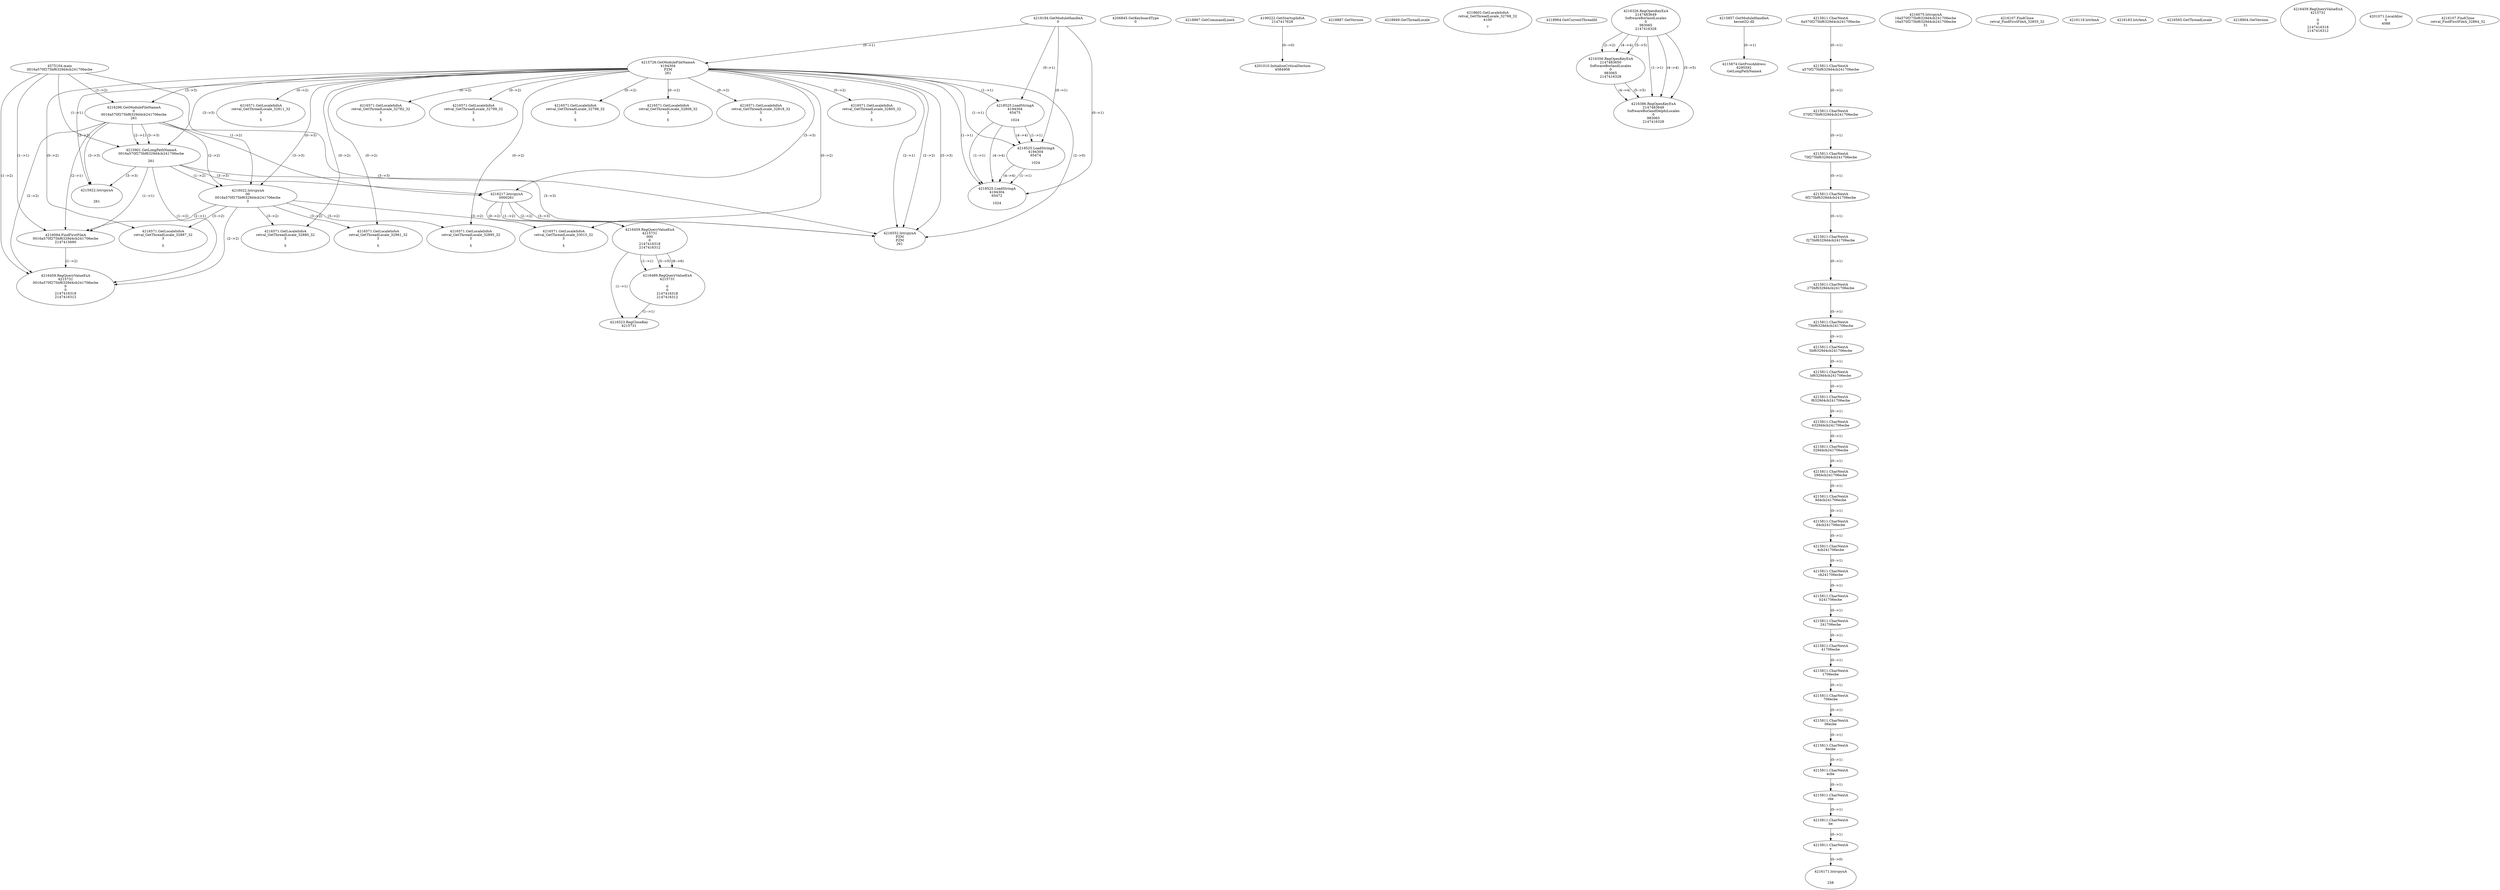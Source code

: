 // Global SCDG with merge call
digraph {
	0 [label="4575104.main
0016a570f275bf6329d4cb241706ecbe"]
	1 [label="4219184.GetModuleHandleA
0"]
	2 [label="4206845.GetKeyboardType
0"]
	3 [label="4218867.GetCommandLineA
"]
	4 [label="4199222.GetStartupInfoA
2147417628"]
	5 [label="4218887.GetVersion
"]
	6 [label="4218949.GetThreadLocale
"]
	7 [label="4218602.GetLocaleInfoA
retval_GetThreadLocale_32768_32
4100

7"]
	8 [label="4218964.GetCurrentThreadId
"]
	9 [label="4215726.GetModuleFileNameA
4194304
PZM
261"]
	1 -> 9 [label="(0-->1)"]
	10 [label="4216296.GetModuleFileNameA
0
0016a570f275bf6329d4cb241706ecbe
261"]
	0 -> 10 [label="(1-->2)"]
	9 -> 10 [label="(3-->3)"]
	11 [label="4216326.RegOpenKeyExA
2147483649
Software\Borland\Locales
0
983065
2147416328"]
	12 [label="4215857.GetModuleHandleA
kernel32.dll"]
	13 [label="4215874.GetProcAddress
6295592
GetLongPathNameA"]
	12 -> 13 [label="(0-->1)"]
	14 [label="4215901.GetLongPathNameA
0016a570f275bf6329d4cb241706ecbe

261"]
	0 -> 14 [label="(1-->1)"]
	10 -> 14 [label="(2-->1)"]
	9 -> 14 [label="(3-->3)"]
	10 -> 14 [label="(3-->3)"]
	15 [label="4216022.lstrcpynA
00
0016a570f275bf6329d4cb241706ecbe
3"]
	0 -> 15 [label="(1-->2)"]
	10 -> 15 [label="(2-->2)"]
	14 -> 15 [label="(1-->2)"]
	9 -> 15 [label="(0-->3)"]
	16 [label="4215811.CharNextA
6a570f275bf6329d4cb241706ecbe"]
	17 [label="4215811.CharNextA
a570f275bf6329d4cb241706ecbe"]
	16 -> 17 [label="(0-->1)"]
	18 [label="4215811.CharNextA
570f275bf6329d4cb241706ecbe"]
	17 -> 18 [label="(0-->1)"]
	19 [label="4215811.CharNextA
70f275bf6329d4cb241706ecbe"]
	18 -> 19 [label="(0-->1)"]
	20 [label="4215811.CharNextA
0f275bf6329d4cb241706ecbe"]
	19 -> 20 [label="(0-->1)"]
	21 [label="4215811.CharNextA
f275bf6329d4cb241706ecbe"]
	20 -> 21 [label="(0-->1)"]
	22 [label="4215811.CharNextA
275bf6329d4cb241706ecbe"]
	21 -> 22 [label="(0-->1)"]
	23 [label="4215811.CharNextA
75bf6329d4cb241706ecbe"]
	22 -> 23 [label="(0-->1)"]
	24 [label="4215811.CharNextA
5bf6329d4cb241706ecbe"]
	23 -> 24 [label="(0-->1)"]
	25 [label="4215811.CharNextA
bf6329d4cb241706ecbe"]
	24 -> 25 [label="(0-->1)"]
	26 [label="4215811.CharNextA
f6329d4cb241706ecbe"]
	25 -> 26 [label="(0-->1)"]
	27 [label="4215811.CharNextA
6329d4cb241706ecbe"]
	26 -> 27 [label="(0-->1)"]
	28 [label="4215811.CharNextA
329d4cb241706ecbe"]
	27 -> 28 [label="(0-->1)"]
	29 [label="4215811.CharNextA
29d4cb241706ecbe"]
	28 -> 29 [label="(0-->1)"]
	30 [label="4215811.CharNextA
9d4cb241706ecbe"]
	29 -> 30 [label="(0-->1)"]
	31 [label="4215811.CharNextA
d4cb241706ecbe"]
	30 -> 31 [label="(0-->1)"]
	32 [label="4215811.CharNextA
4cb241706ecbe"]
	31 -> 32 [label="(0-->1)"]
	33 [label="4215811.CharNextA
cb241706ecbe"]
	32 -> 33 [label="(0-->1)"]
	34 [label="4215811.CharNextA
b241706ecbe"]
	33 -> 34 [label="(0-->1)"]
	35 [label="4215811.CharNextA
241706ecbe"]
	34 -> 35 [label="(0-->1)"]
	36 [label="4215811.CharNextA
41706ecbe"]
	35 -> 36 [label="(0-->1)"]
	37 [label="4215811.CharNextA
1706ecbe"]
	36 -> 37 [label="(0-->1)"]
	38 [label="4215811.CharNextA
706ecbe"]
	37 -> 38 [label="(0-->1)"]
	39 [label="4215811.CharNextA
06ecbe"]
	38 -> 39 [label="(0-->1)"]
	40 [label="4215811.CharNextA
6ecbe"]
	39 -> 40 [label="(0-->1)"]
	41 [label="4215811.CharNextA
ecbe"]
	40 -> 41 [label="(0-->1)"]
	42 [label="4215811.CharNextA
cbe"]
	41 -> 42 [label="(0-->1)"]
	43 [label="4215811.CharNextA
be"]
	42 -> 43 [label="(0-->1)"]
	44 [label="4215811.CharNextA
e"]
	43 -> 44 [label="(0-->1)"]
	45 [label="4216075.lstrcpynA
16a570f275bf6329d4cb241706ecbe
16a570f275bf6329d4cb241706ecbe
31"]
	46 [label="4216094.FindFirstFileA
0016a570f275bf6329d4cb241706ecbe
2147415690"]
	0 -> 46 [label="(1-->1)"]
	10 -> 46 [label="(2-->1)"]
	14 -> 46 [label="(1-->1)"]
	15 -> 46 [label="(2-->1)"]
	47 [label="4216107.FindClose
retval_FindFirstFileA_32855_32"]
	48 [label="4216119.lstrlenA
"]
	49 [label="4216171.lstrcpynA


258"]
	44 -> 49 [label="(0-->0)"]
	50 [label="4216183.lstrlenA
"]
	51 [label="4216217.lstrcpynA
00\
00\
261"]
	9 -> 51 [label="(3-->3)"]
	10 -> 51 [label="(3-->3)"]
	14 -> 51 [label="(3-->3)"]
	52 [label="4216459.RegQueryValueExA
4215731
00\
0
0
2147416318
2147416312"]
	51 -> 52 [label="(1-->2)"]
	51 -> 52 [label="(2-->2)"]
	51 -> 52 [label="(0-->2)"]
	53 [label="4216489.RegQueryValueExA
4215731

0
0
2147416318
2147416312"]
	52 -> 53 [label="(1-->1)"]
	52 -> 53 [label="(5-->5)"]
	52 -> 53 [label="(6-->6)"]
	54 [label="4216523.RegCloseKey
4215731"]
	52 -> 54 [label="(1-->1)"]
	53 -> 54 [label="(1-->1)"]
	55 [label="4216552.lstrcpynA
PZM
PZM
261"]
	9 -> 55 [label="(2-->1)"]
	9 -> 55 [label="(2-->2)"]
	9 -> 55 [label="(3-->3)"]
	10 -> 55 [label="(3-->3)"]
	14 -> 55 [label="(3-->3)"]
	51 -> 55 [label="(3-->3)"]
	9 -> 55 [label="(2-->0)"]
	56 [label="4216565.GetThreadLocale
"]
	57 [label="4216571.GetLocaleInfoA
retval_GetThreadLocale_33015_32
3

5"]
	9 -> 57 [label="(0-->2)"]
	15 -> 57 [label="(3-->2)"]
	58 [label="4218904.GetVersion
"]
	59 [label="4215922.lstrcpynA


261"]
	9 -> 59 [label="(3-->3)"]
	10 -> 59 [label="(3-->3)"]
	14 -> 59 [label="(3-->3)"]
	60 [label="4216459.RegQueryValueExA
4215731

0
0
2147416318
2147416312"]
	61 [label="4216571.GetLocaleInfoA
retval_GetThreadLocale_32811_32
3

5"]
	9 -> 61 [label="(0-->2)"]
	62 [label="4218525.LoadStringA
4194304
65475

1024"]
	1 -> 62 [label="(0-->1)"]
	9 -> 62 [label="(1-->1)"]
	63 [label="4218525.LoadStringA
4194304
65474

1024"]
	1 -> 63 [label="(0-->1)"]
	9 -> 63 [label="(1-->1)"]
	62 -> 63 [label="(1-->1)"]
	62 -> 63 [label="(4-->4)"]
	64 [label="4218525.LoadStringA
4194304
65472

1024"]
	1 -> 64 [label="(0-->1)"]
	9 -> 64 [label="(1-->1)"]
	62 -> 64 [label="(1-->1)"]
	63 -> 64 [label="(1-->1)"]
	62 -> 64 [label="(4-->4)"]
	63 -> 64 [label="(4-->4)"]
	65 [label="4216571.GetLocaleInfoA
retval_GetThreadLocale_32782_32
3

5"]
	9 -> 65 [label="(0-->2)"]
	66 [label="4216356.RegOpenKeyExA
2147483650
Software\Borland\Locales
0
983065
2147416328"]
	11 -> 66 [label="(2-->2)"]
	11 -> 66 [label="(4-->4)"]
	11 -> 66 [label="(5-->5)"]
	67 [label="4216571.GetLocaleInfoA
retval_GetThreadLocale_32799_32
3

5"]
	9 -> 67 [label="(0-->2)"]
	68 [label="4201010.InitializeCriticalSection
4584908"]
	4 -> 68 [label="(0-->0)"]
	69 [label="4201071.LocalAlloc
0
4088"]
	70 [label="4216571.GetLocaleInfoA
retval_GetThreadLocale_32887_32
3

5"]
	9 -> 70 [label="(0-->2)"]
	15 -> 70 [label="(3-->2)"]
	71 [label="4216386.RegOpenKeyExA
2147483649
Software\Borland\Delphi\Locales
0
983065
2147416328"]
	11 -> 71 [label="(1-->1)"]
	11 -> 71 [label="(4-->4)"]
	66 -> 71 [label="(4-->4)"]
	11 -> 71 [label="(5-->5)"]
	66 -> 71 [label="(5-->5)"]
	72 [label="4216571.GetLocaleInfoA
retval_GetThreadLocale_32798_32
3

5"]
	9 -> 72 [label="(0-->2)"]
	73 [label="4216571.GetLocaleInfoA
retval_GetThreadLocale_32808_32
3

5"]
	9 -> 73 [label="(0-->2)"]
	74 [label="4216571.GetLocaleInfoA
retval_GetThreadLocale_32818_32
3

5"]
	9 -> 74 [label="(0-->2)"]
	75 [label="4216459.RegQueryValueExA
4215731
0016a570f275bf6329d4cb241706ecbe
0
0
2147416318
2147416312"]
	0 -> 75 [label="(1-->2)"]
	10 -> 75 [label="(2-->2)"]
	14 -> 75 [label="(1-->2)"]
	15 -> 75 [label="(2-->2)"]
	46 -> 75 [label="(1-->2)"]
	76 [label="4216571.GetLocaleInfoA
retval_GetThreadLocale_32880_32
3

5"]
	9 -> 76 [label="(0-->2)"]
	15 -> 76 [label="(3-->2)"]
	77 [label="4216107.FindClose
retval_FindFirstFileA_32864_32"]
	78 [label="4216571.GetLocaleInfoA
retval_GetThreadLocale_32961_32
3

5"]
	9 -> 78 [label="(0-->2)"]
	15 -> 78 [label="(3-->2)"]
	79 [label="4216571.GetLocaleInfoA
retval_GetThreadLocale_32805_32
3

5"]
	9 -> 79 [label="(0-->2)"]
	80 [label="4216571.GetLocaleInfoA
retval_GetThreadLocale_32895_32
3

5"]
	9 -> 80 [label="(0-->2)"]
	15 -> 80 [label="(3-->2)"]
}
